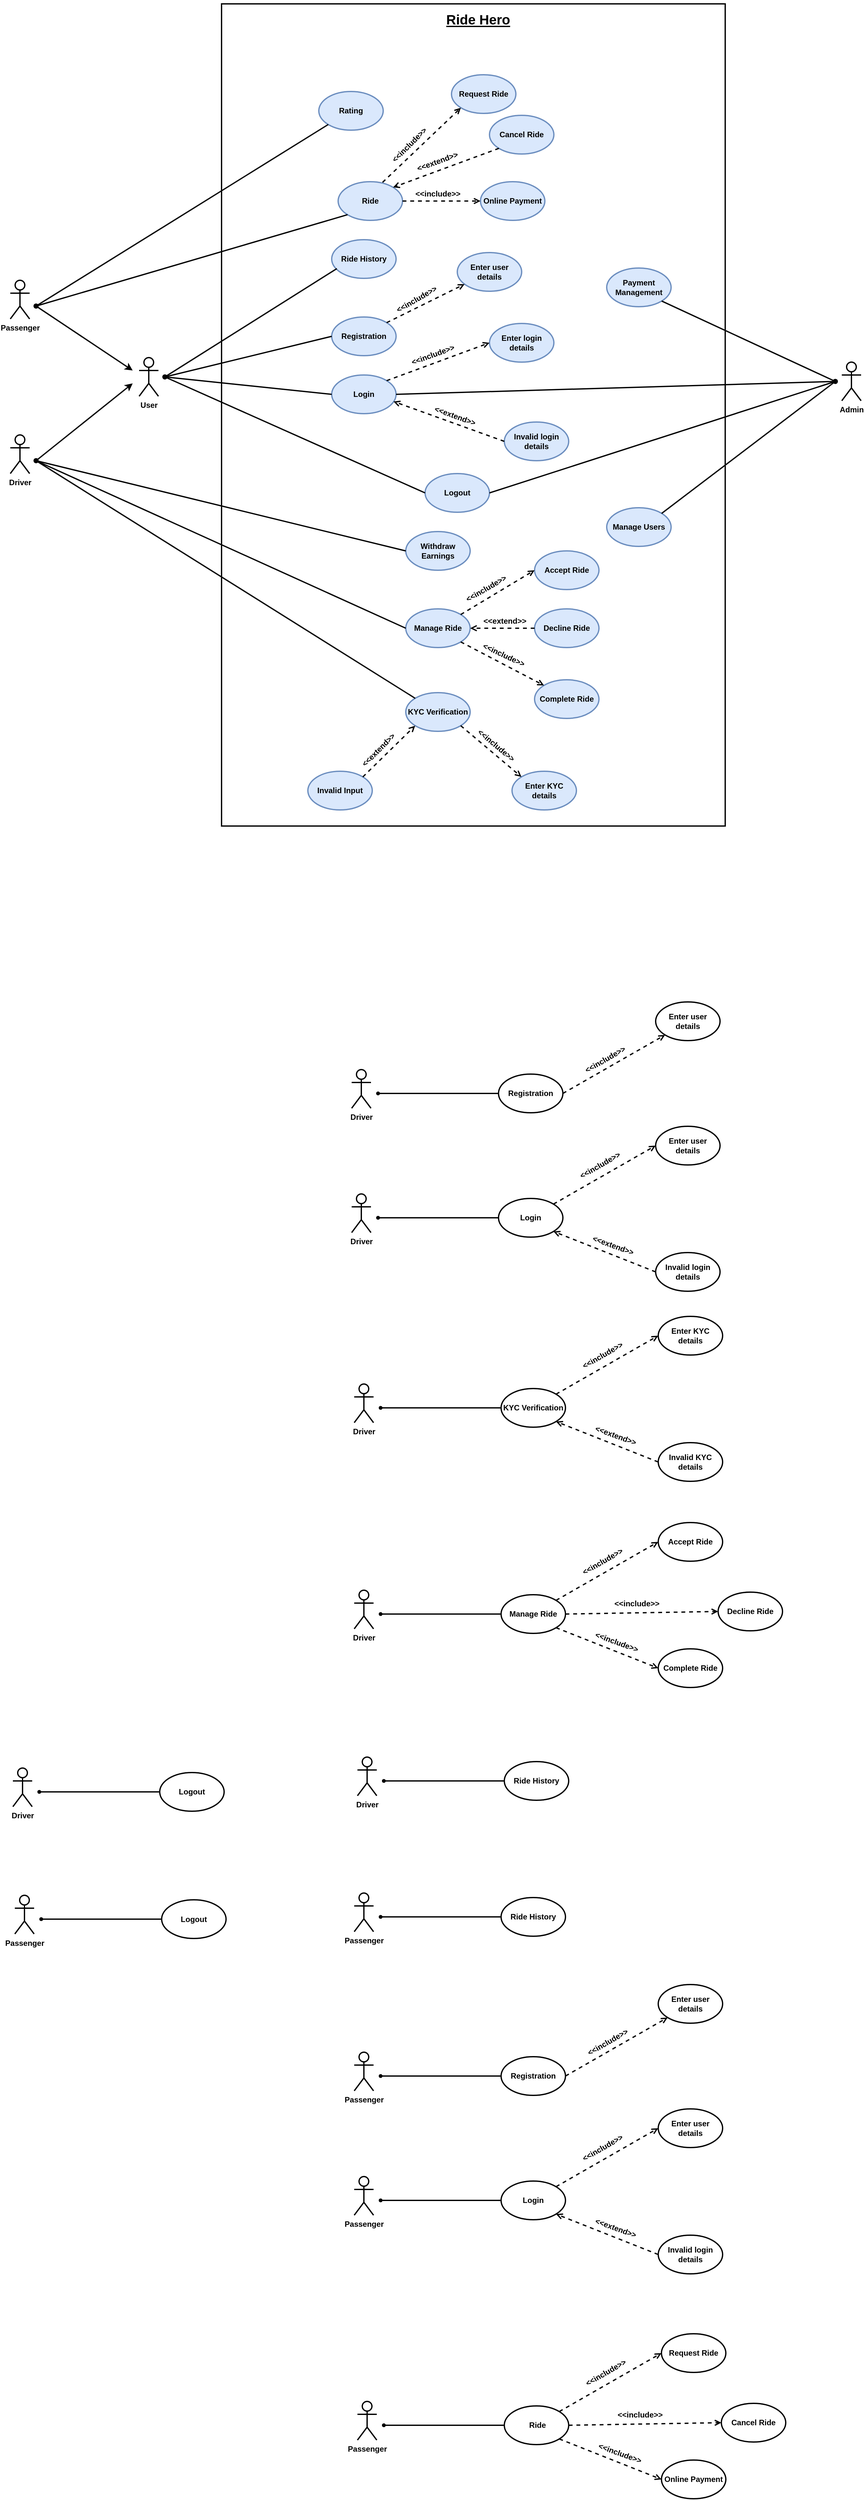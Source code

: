 <mxfile version="20.7.4" type="device"><diagram id="0sDZanRr_TCcFZCN9sKu" name="Page-1"><mxGraphModel dx="1621" dy="1071" grid="0" gridSize="10" guides="1" tooltips="1" connect="1" arrows="1" fold="1" page="0" pageScale="1" pageWidth="850" pageHeight="1100" math="0" shadow="0"><root><mxCell id="0"/><mxCell id="1" parent="0"/><mxCell id="c9baWUJKEasnag1T1bEY-89" value="" style="rounded=0;whiteSpace=wrap;html=1;strokeWidth=2;" parent="1" vertex="1"><mxGeometry x="154" y="-336" width="782" height="1276" as="geometry"/></mxCell><mxCell id="c9baWUJKEasnag1T1bEY-1" value="&lt;b&gt;User&lt;/b&gt;" style="shape=umlActor;verticalLabelPosition=bottom;verticalAlign=top;html=1;outlineConnect=0;strokeWidth=2;" parent="1" vertex="1"><mxGeometry x="26" y="213" width="30" height="60" as="geometry"/></mxCell><mxCell id="c9baWUJKEasnag1T1bEY-4" value="&lt;b&gt;Driver&lt;/b&gt;" style="shape=umlActor;verticalLabelPosition=bottom;verticalAlign=top;html=1;outlineConnect=0;strokeWidth=2;" parent="1" vertex="1"><mxGeometry x="-174" y="333" width="30" height="60" as="geometry"/></mxCell><mxCell id="c9baWUJKEasnag1T1bEY-5" value="&lt;b&gt;Registration&lt;/b&gt;" style="ellipse;whiteSpace=wrap;html=1;strokeWidth=2;fillColor=#dae8fc;strokeColor=#6c8ebf;" parent="1" vertex="1"><mxGeometry x="325" y="150" width="100" height="60" as="geometry"/></mxCell><mxCell id="c9baWUJKEasnag1T1bEY-6" value="&lt;b&gt;Enter user details&lt;/b&gt;" style="ellipse;whiteSpace=wrap;html=1;strokeWidth=2;fillColor=#dae8fc;strokeColor=#6c8ebf;" parent="1" vertex="1"><mxGeometry x="520" y="50" width="100" height="60" as="geometry"/></mxCell><mxCell id="c9baWUJKEasnag1T1bEY-7" value="" style="endArrow=open;html=1;rounded=0;align=center;verticalAlign=bottom;dashed=1;endFill=0;labelBackgroundColor=none;exitX=1;exitY=0;exitDx=0;exitDy=0;strokeWidth=2;" parent="1" source="c9baWUJKEasnag1T1bEY-5" target="c9baWUJKEasnag1T1bEY-6" edge="1"><mxGeometry relative="1" as="geometry"><mxPoint x="265" y="300" as="sourcePoint"/><mxPoint x="425" y="300" as="targetPoint"/></mxGeometry></mxCell><mxCell id="c9baWUJKEasnag1T1bEY-8" value="" style="resizable=0;html=1;align=center;verticalAlign=top;labelBackgroundColor=none;strokeWidth=2;" parent="c9baWUJKEasnag1T1bEY-7" connectable="0" vertex="1"><mxGeometry relative="1" as="geometry"/></mxCell><mxCell id="c9baWUJKEasnag1T1bEY-9" value="&lt;b&gt;Login&lt;/b&gt;" style="ellipse;whiteSpace=wrap;html=1;strokeWidth=2;fillColor=#dae8fc;strokeColor=#6c8ebf;" parent="1" vertex="1"><mxGeometry x="325" y="240" width="100" height="60" as="geometry"/></mxCell><mxCell id="c9baWUJKEasnag1T1bEY-10" value="&lt;b&gt;Enter login details&lt;/b&gt;" style="ellipse;whiteSpace=wrap;html=1;strokeWidth=2;fillColor=#dae8fc;strokeColor=#6c8ebf;" parent="1" vertex="1"><mxGeometry x="570" y="160" width="100" height="60" as="geometry"/></mxCell><mxCell id="c9baWUJKEasnag1T1bEY-11" value="&lt;b&gt;Admin&lt;/b&gt;" style="shape=umlActor;verticalLabelPosition=bottom;verticalAlign=top;html=1;outlineConnect=0;strokeWidth=2;" parent="1" vertex="1"><mxGeometry x="1117" y="220" width="30" height="60" as="geometry"/></mxCell><mxCell id="c9baWUJKEasnag1T1bEY-12" value="" style="endArrow=open;html=1;rounded=0;align=center;verticalAlign=bottom;dashed=1;endFill=0;labelBackgroundColor=none;exitX=1;exitY=0;exitDx=0;exitDy=0;strokeWidth=2;entryX=0;entryY=0.5;entryDx=0;entryDy=0;" parent="1" source="c9baWUJKEasnag1T1bEY-9" target="c9baWUJKEasnag1T1bEY-10" edge="1"><mxGeometry relative="1" as="geometry"><mxPoint x="424.995" y="376.547" as="sourcePoint"/><mxPoint x="558.992" y="340.001" as="targetPoint"/></mxGeometry></mxCell><mxCell id="c9baWUJKEasnag1T1bEY-13" value="" style="resizable=0;html=1;align=center;verticalAlign=top;labelBackgroundColor=none;strokeWidth=2;" parent="c9baWUJKEasnag1T1bEY-12" connectable="0" vertex="1"><mxGeometry relative="1" as="geometry"/></mxCell><mxCell id="c9baWUJKEasnag1T1bEY-14" value="&lt;b&gt;Invalid login details&lt;/b&gt;" style="ellipse;whiteSpace=wrap;html=1;strokeWidth=2;fillColor=#dae8fc;strokeColor=#6c8ebf;" parent="1" vertex="1"><mxGeometry x="593" y="313" width="100" height="60" as="geometry"/></mxCell><mxCell id="c9baWUJKEasnag1T1bEY-15" value="" style="endArrow=open;html=1;rounded=0;align=center;verticalAlign=bottom;dashed=1;endFill=0;labelBackgroundColor=none;exitX=0;exitY=0.5;exitDx=0;exitDy=0;strokeWidth=2;entryX=0.96;entryY=0.685;entryDx=0;entryDy=0;entryPerimeter=0;" parent="1" source="c9baWUJKEasnag1T1bEY-14" target="c9baWUJKEasnag1T1bEY-9" edge="1"><mxGeometry relative="1" as="geometry"><mxPoint x="420.355" y="368.787" as="sourcePoint"/><mxPoint x="554.8" y="335.12" as="targetPoint"/></mxGeometry></mxCell><mxCell id="c9baWUJKEasnag1T1bEY-16" value="" style="resizable=0;html=1;align=center;verticalAlign=top;labelBackgroundColor=none;strokeWidth=2;" parent="c9baWUJKEasnag1T1bEY-15" connectable="0" vertex="1"><mxGeometry relative="1" as="geometry"/></mxCell><mxCell id="c9baWUJKEasnag1T1bEY-19" value="" style="endArrow=none;html=1;rounded=0;strokeWidth=2;exitDx=0;exitDy=0;startArrow=none;" parent="1" source="c9baWUJKEasnag1T1bEY-33" edge="1"><mxGeometry width="50" height="50" relative="1" as="geometry"><mxPoint x="496" y="383" as="sourcePoint"/><mxPoint x="66" y="243" as="targetPoint"/></mxGeometry></mxCell><mxCell id="c9baWUJKEasnag1T1bEY-20" value="" style="endArrow=none;html=1;rounded=0;strokeWidth=2;exitX=0;exitY=0.5;exitDx=0;exitDy=0;entryX=0.45;entryY=0.576;entryDx=0;entryDy=0;entryPerimeter=0;" parent="1" source="c9baWUJKEasnag1T1bEY-5" target="c9baWUJKEasnag1T1bEY-33" edge="1"><mxGeometry width="50" height="50" relative="1" as="geometry"><mxPoint x="335" y="390" as="sourcePoint"/><mxPoint x="130" y="230" as="targetPoint"/></mxGeometry></mxCell><mxCell id="c9baWUJKEasnag1T1bEY-27" value="&lt;b&gt;Passenger&lt;/b&gt;" style="shape=umlActor;verticalLabelPosition=bottom;verticalAlign=top;html=1;outlineConnect=0;strokeWidth=2;" parent="1" vertex="1"><mxGeometry x="-174" y="93" width="30" height="60" as="geometry"/></mxCell><mxCell id="c9baWUJKEasnag1T1bEY-28" value="" style="endArrow=classic;html=1;rounded=0;strokeWidth=2;" parent="1" source="c9baWUJKEasnag1T1bEY-36" edge="1"><mxGeometry width="50" height="50" relative="1" as="geometry"><mxPoint x="-94" y="373" as="sourcePoint"/><mxPoint x="16" y="253" as="targetPoint"/></mxGeometry></mxCell><mxCell id="c9baWUJKEasnag1T1bEY-29" value="" style="endArrow=classic;html=1;rounded=0;strokeWidth=2;" parent="1" source="c9baWUJKEasnag1T1bEY-37" edge="1"><mxGeometry width="50" height="50" relative="1" as="geometry"><mxPoint x="-94" y="133" as="sourcePoint"/><mxPoint x="16" y="233" as="targetPoint"/></mxGeometry></mxCell><mxCell id="c9baWUJKEasnag1T1bEY-30" value="&lt;b&gt;Logout&lt;/b&gt;" style="ellipse;whiteSpace=wrap;html=1;strokeWidth=2;fillColor=#dae8fc;strokeColor=#6c8ebf;" parent="1" vertex="1"><mxGeometry x="470" y="393" width="100" height="60" as="geometry"/></mxCell><mxCell id="c9baWUJKEasnag1T1bEY-31" value="" style="endArrow=none;html=1;rounded=0;strokeWidth=2;exitX=1;exitY=0.5;exitDx=0;exitDy=0;" parent="1" source="c9baWUJKEasnag1T1bEY-30" target="c9baWUJKEasnag1T1bEY-35" edge="1"><mxGeometry width="50" height="50" relative="1" as="geometry"><mxPoint x="470" y="520" as="sourcePoint"/><mxPoint x="1000" y="520" as="targetPoint"/></mxGeometry></mxCell><mxCell id="c9baWUJKEasnag1T1bEY-32" value="" style="endArrow=none;html=1;rounded=0;strokeWidth=2;exitX=0;exitY=0.5;exitDx=0;exitDy=0;entryX=0.487;entryY=0.687;entryDx=0;entryDy=0;entryPerimeter=0;" parent="1" source="c9baWUJKEasnag1T1bEY-30" target="c9baWUJKEasnag1T1bEY-33" edge="1"><mxGeometry width="50" height="50" relative="1" as="geometry"><mxPoint x="335" y="280" as="sourcePoint"/><mxPoint x="130" y="230" as="targetPoint"/></mxGeometry></mxCell><mxCell id="c9baWUJKEasnag1T1bEY-33" value="" style="shape=waypoint;sketch=0;fillStyle=solid;size=6;pointerEvents=1;points=[];fillColor=none;resizable=0;rotatable=0;perimeter=centerPerimeter;snapToPoint=1;strokeWidth=2;" parent="1" vertex="1"><mxGeometry x="46" y="223" width="40" height="40" as="geometry"/></mxCell><mxCell id="c9baWUJKEasnag1T1bEY-34" value="" style="endArrow=none;html=1;rounded=0;strokeWidth=2;exitX=0;exitY=0.5;exitDx=0;exitDy=0;" parent="1" source="c9baWUJKEasnag1T1bEY-9" target="c9baWUJKEasnag1T1bEY-33" edge="1"><mxGeometry width="50" height="50" relative="1" as="geometry"><mxPoint x="325" y="270" as="sourcePoint"/><mxPoint x="130" y="230" as="targetPoint"/></mxGeometry></mxCell><mxCell id="c9baWUJKEasnag1T1bEY-35" value="" style="shape=waypoint;sketch=0;fillStyle=solid;size=6;pointerEvents=1;points=[];fillColor=none;resizable=0;rotatable=0;perimeter=centerPerimeter;snapToPoint=1;strokeWidth=2;" parent="1" vertex="1"><mxGeometry x="1087" y="230" width="40" height="40" as="geometry"/></mxCell><mxCell id="c9baWUJKEasnag1T1bEY-36" value="" style="shape=waypoint;sketch=0;fillStyle=solid;size=6;pointerEvents=1;points=[];fillColor=none;resizable=0;rotatable=0;perimeter=centerPerimeter;snapToPoint=1;strokeWidth=2;" parent="1" vertex="1"><mxGeometry x="-154" y="353" width="40" height="40" as="geometry"/></mxCell><mxCell id="c9baWUJKEasnag1T1bEY-37" value="" style="shape=waypoint;sketch=0;fillStyle=solid;size=6;pointerEvents=1;points=[];fillColor=none;resizable=0;rotatable=0;perimeter=centerPerimeter;snapToPoint=1;strokeWidth=2;" parent="1" vertex="1"><mxGeometry x="-154" y="113" width="40" height="40" as="geometry"/></mxCell><mxCell id="c9baWUJKEasnag1T1bEY-39" value="&lt;b&gt;Ride&lt;/b&gt;" style="ellipse;whiteSpace=wrap;html=1;strokeWidth=2;fillColor=#dae8fc;strokeColor=#6c8ebf;" parent="1" vertex="1"><mxGeometry x="335" y="-60" width="100" height="60" as="geometry"/></mxCell><mxCell id="c9baWUJKEasnag1T1bEY-49" value="&lt;b&gt;Cancel Ride&lt;/b&gt;" style="ellipse;whiteSpace=wrap;html=1;strokeWidth=2;fillColor=#dae8fc;strokeColor=#6c8ebf;" parent="1" vertex="1"><mxGeometry x="570" y="-163" width="100" height="60" as="geometry"/></mxCell><mxCell id="c9baWUJKEasnag1T1bEY-50" value="&lt;b&gt;Online Payment&lt;/b&gt;" style="ellipse;whiteSpace=wrap;html=1;strokeWidth=2;fillColor=#dae8fc;strokeColor=#6c8ebf;" parent="1" vertex="1"><mxGeometry x="556" y="-60" width="100" height="60" as="geometry"/></mxCell><mxCell id="c9baWUJKEasnag1T1bEY-51" value="" style="endArrow=none;html=1;rounded=0;strokeWidth=2;exitX=0;exitY=1;exitDx=0;exitDy=0;entryX=0.397;entryY=0.55;entryDx=0;entryDy=0;entryPerimeter=0;" parent="1" source="c9baWUJKEasnag1T1bEY-39" target="c9baWUJKEasnag1T1bEY-37" edge="1"><mxGeometry width="50" height="50" relative="1" as="geometry"><mxPoint x="335" y="190" as="sourcePoint"/><mxPoint x="140" y="240" as="targetPoint"/></mxGeometry></mxCell><mxCell id="c9baWUJKEasnag1T1bEY-52" value="" style="endArrow=open;html=1;rounded=0;align=center;verticalAlign=bottom;dashed=1;endFill=0;labelBackgroundColor=none;exitX=0;exitY=1;exitDx=0;exitDy=0;strokeWidth=2;entryX=1;entryY=0;entryDx=0;entryDy=0;" parent="1" source="c9baWUJKEasnag1T1bEY-49" target="c9baWUJKEasnag1T1bEY-39" edge="1"><mxGeometry relative="1" as="geometry"><mxPoint x="485.355" y="188.787" as="sourcePoint"/><mxPoint x="424" y="-54" as="targetPoint"/></mxGeometry></mxCell><mxCell id="c9baWUJKEasnag1T1bEY-53" value="" style="resizable=0;html=1;align=center;verticalAlign=top;labelBackgroundColor=none;strokeWidth=2;" parent="c9baWUJKEasnag1T1bEY-52" connectable="0" vertex="1"><mxGeometry relative="1" as="geometry"/></mxCell><mxCell id="c9baWUJKEasnag1T1bEY-54" value="" style="endArrow=open;html=1;rounded=0;align=center;verticalAlign=bottom;dashed=1;endFill=0;labelBackgroundColor=none;exitX=1;exitY=0.5;exitDx=0;exitDy=0;strokeWidth=2;entryX=0;entryY=0.5;entryDx=0;entryDy=0;" parent="1" source="c9baWUJKEasnag1T1bEY-39" target="c9baWUJKEasnag1T1bEY-50" edge="1"><mxGeometry relative="1" as="geometry"><mxPoint x="430.355" y="-41.213" as="sourcePoint"/><mxPoint x="539.645" y="-138.787" as="targetPoint"/></mxGeometry></mxCell><mxCell id="c9baWUJKEasnag1T1bEY-55" value="" style="resizable=0;html=1;align=center;verticalAlign=top;labelBackgroundColor=none;strokeWidth=2;" parent="c9baWUJKEasnag1T1bEY-54" connectable="0" vertex="1"><mxGeometry relative="1" as="geometry"/></mxCell><mxCell id="c9baWUJKEasnag1T1bEY-56" value="&lt;b&gt;Request Ride&lt;/b&gt;" style="ellipse;whiteSpace=wrap;html=1;strokeWidth=2;fillColor=#dae8fc;strokeColor=#6c8ebf;" parent="1" vertex="1"><mxGeometry x="511" y="-226" width="100" height="60" as="geometry"/></mxCell><mxCell id="c9baWUJKEasnag1T1bEY-57" value="" style="endArrow=open;html=1;rounded=0;align=center;verticalAlign=bottom;dashed=1;endFill=0;labelBackgroundColor=none;strokeWidth=2;entryX=0;entryY=1;entryDx=0;entryDy=0;" parent="1" target="c9baWUJKEasnag1T1bEY-56" edge="1"><mxGeometry relative="1" as="geometry"><mxPoint x="404" y="-59" as="sourcePoint"/><mxPoint x="539.645" y="-138.787" as="targetPoint"/></mxGeometry></mxCell><mxCell id="c9baWUJKEasnag1T1bEY-58" value="" style="resizable=0;html=1;align=center;verticalAlign=top;labelBackgroundColor=none;strokeWidth=2;" parent="c9baWUJKEasnag1T1bEY-57" connectable="0" vertex="1"><mxGeometry relative="1" as="geometry"/></mxCell><mxCell id="c9baWUJKEasnag1T1bEY-59" value="&lt;b&gt;Ride History&lt;/b&gt;" style="ellipse;whiteSpace=wrap;html=1;strokeWidth=2;fillColor=#dae8fc;strokeColor=#6c8ebf;" parent="1" vertex="1"><mxGeometry x="325" y="30" width="100" height="60" as="geometry"/></mxCell><mxCell id="c9baWUJKEasnag1T1bEY-60" value="" style="endArrow=none;html=1;rounded=0;strokeWidth=2;exitX=0.08;exitY=0.748;exitDx=0;exitDy=0;entryX=0.553;entryY=0.578;entryDx=0;entryDy=0;entryPerimeter=0;exitPerimeter=0;" parent="1" source="c9baWUJKEasnag1T1bEY-59" target="c9baWUJKEasnag1T1bEY-33" edge="1"><mxGeometry width="50" height="50" relative="1" as="geometry"><mxPoint x="335" y="190" as="sourcePoint"/><mxPoint x="140" y="240" as="targetPoint"/></mxGeometry></mxCell><mxCell id="c9baWUJKEasnag1T1bEY-61" value="&lt;b&gt;Rating&lt;/b&gt;" style="ellipse;whiteSpace=wrap;html=1;strokeWidth=2;fillColor=#dae8fc;strokeColor=#6c8ebf;" parent="1" vertex="1"><mxGeometry x="305" y="-200" width="100" height="60" as="geometry"/></mxCell><mxCell id="c9baWUJKEasnag1T1bEY-62" value="" style="endArrow=none;html=1;rounded=0;strokeWidth=2;exitX=0;exitY=1;exitDx=0;exitDy=0;entryX=0.419;entryY=0.439;entryDx=0;entryDy=0;entryPerimeter=0;" parent="1" source="c9baWUJKEasnag1T1bEY-61" target="c9baWUJKEasnag1T1bEY-37" edge="1"><mxGeometry width="50" height="50" relative="1" as="geometry"><mxPoint x="294.645" y="-18.787" as="sourcePoint"/><mxPoint x="-60" y="130" as="targetPoint"/></mxGeometry></mxCell><mxCell id="c9baWUJKEasnag1T1bEY-63" value="&lt;b&gt;Manage Ride&lt;/b&gt;" style="ellipse;whiteSpace=wrap;html=1;strokeWidth=2;fillColor=#dae8fc;strokeColor=#6c8ebf;" parent="1" vertex="1"><mxGeometry x="440" y="603" width="100" height="60" as="geometry"/></mxCell><mxCell id="c9baWUJKEasnag1T1bEY-64" value="&lt;b&gt;Accept Ride&lt;/b&gt;" style="ellipse;whiteSpace=wrap;html=1;strokeWidth=2;fillColor=#dae8fc;strokeColor=#6c8ebf;" parent="1" vertex="1"><mxGeometry x="640" y="513" width="100" height="60" as="geometry"/></mxCell><mxCell id="c9baWUJKEasnag1T1bEY-65" value="&lt;b&gt;Decline Ride&lt;/b&gt;" style="ellipse;whiteSpace=wrap;html=1;strokeWidth=2;fillColor=#dae8fc;strokeColor=#6c8ebf;" parent="1" vertex="1"><mxGeometry x="640" y="603" width="100" height="60" as="geometry"/></mxCell><mxCell id="c9baWUJKEasnag1T1bEY-66" value="&lt;b&gt;Complete Ride&lt;/b&gt;" style="ellipse;whiteSpace=wrap;html=1;strokeWidth=2;fillColor=#dae8fc;strokeColor=#6c8ebf;" parent="1" vertex="1"><mxGeometry x="640" y="713" width="100" height="60" as="geometry"/></mxCell><mxCell id="c9baWUJKEasnag1T1bEY-67" value="" style="endArrow=open;html=1;rounded=0;align=center;verticalAlign=bottom;dashed=1;endFill=0;labelBackgroundColor=none;exitX=1;exitY=0;exitDx=0;exitDy=0;strokeWidth=2;entryX=0;entryY=0.5;entryDx=0;entryDy=0;" parent="1" source="c9baWUJKEasnag1T1bEY-63" target="c9baWUJKEasnag1T1bEY-64" edge="1"><mxGeometry relative="1" as="geometry"><mxPoint x="550.355" y="241.787" as="sourcePoint"/><mxPoint x="714.8" y="198.12" as="targetPoint"/></mxGeometry></mxCell><mxCell id="c9baWUJKEasnag1T1bEY-68" value="" style="resizable=0;html=1;align=center;verticalAlign=top;labelBackgroundColor=none;strokeWidth=2;" parent="c9baWUJKEasnag1T1bEY-67" connectable="0" vertex="1"><mxGeometry relative="1" as="geometry"/></mxCell><mxCell id="c9baWUJKEasnag1T1bEY-69" value="" style="endArrow=open;html=1;rounded=0;align=center;verticalAlign=bottom;dashed=1;endFill=0;labelBackgroundColor=none;exitX=0;exitY=0.5;exitDx=0;exitDy=0;strokeWidth=2;entryX=1;entryY=0.5;entryDx=0;entryDy=0;" parent="1" source="c9baWUJKEasnag1T1bEY-65" target="c9baWUJKEasnag1T1bEY-63" edge="1"><mxGeometry relative="1" as="geometry"><mxPoint x="535.355" y="621.787" as="sourcePoint"/><mxPoint x="664.645" y="584.213" as="targetPoint"/></mxGeometry></mxCell><mxCell id="c9baWUJKEasnag1T1bEY-70" value="" style="resizable=0;html=1;align=center;verticalAlign=top;labelBackgroundColor=none;strokeWidth=2;" parent="c9baWUJKEasnag1T1bEY-69" connectable="0" vertex="1"><mxGeometry relative="1" as="geometry"/></mxCell><mxCell id="c9baWUJKEasnag1T1bEY-71" value="" style="endArrow=open;html=1;rounded=0;align=center;verticalAlign=bottom;dashed=1;endFill=0;labelBackgroundColor=none;exitX=1;exitY=1;exitDx=0;exitDy=0;strokeWidth=2;entryX=0;entryY=0;entryDx=0;entryDy=0;" parent="1" source="c9baWUJKEasnag1T1bEY-63" target="c9baWUJKEasnag1T1bEY-66" edge="1"><mxGeometry relative="1" as="geometry"><mxPoint x="550" y="643" as="sourcePoint"/><mxPoint x="650" y="663" as="targetPoint"/></mxGeometry></mxCell><mxCell id="c9baWUJKEasnag1T1bEY-72" value="" style="resizable=0;html=1;align=center;verticalAlign=top;labelBackgroundColor=none;strokeWidth=2;" parent="c9baWUJKEasnag1T1bEY-71" connectable="0" vertex="1"><mxGeometry relative="1" as="geometry"/></mxCell><mxCell id="c9baWUJKEasnag1T1bEY-73" value="" style="endArrow=none;html=1;rounded=0;strokeWidth=2;exitX=0;exitY=0.5;exitDx=0;exitDy=0;entryX=0.419;entryY=0.661;entryDx=0;entryDy=0;entryPerimeter=0;" parent="1" source="c9baWUJKEasnag1T1bEY-63" target="c9baWUJKEasnag1T1bEY-36" edge="1"><mxGeometry width="50" height="50" relative="1" as="geometry"><mxPoint x="480" y="470" as="sourcePoint"/><mxPoint x="140" y="240" as="targetPoint"/></mxGeometry></mxCell><mxCell id="c9baWUJKEasnag1T1bEY-74" value="&lt;b&gt;KYC Verification&lt;/b&gt;" style="ellipse;whiteSpace=wrap;html=1;strokeWidth=2;fillColor=#dae8fc;strokeColor=#6c8ebf;" parent="1" vertex="1"><mxGeometry x="440" y="733" width="100" height="60" as="geometry"/></mxCell><mxCell id="c9baWUJKEasnag1T1bEY-75" value="&lt;b&gt;Enter KYC details&lt;/b&gt;" style="ellipse;whiteSpace=wrap;html=1;strokeWidth=2;fillColor=#dae8fc;strokeColor=#6c8ebf;" parent="1" vertex="1"><mxGeometry x="605" y="855" width="100" height="60" as="geometry"/></mxCell><mxCell id="c9baWUJKEasnag1T1bEY-76" value="&lt;b&gt;Invalid Input&lt;/b&gt;" style="ellipse;whiteSpace=wrap;html=1;strokeWidth=2;fillColor=#dae8fc;strokeColor=#6c8ebf;" parent="1" vertex="1"><mxGeometry x="288" y="855" width="100" height="60" as="geometry"/></mxCell><mxCell id="c9baWUJKEasnag1T1bEY-77" value="" style="endArrow=none;html=1;rounded=0;strokeWidth=2;exitX=0;exitY=0;exitDx=0;exitDy=0;entryX=0.419;entryY=0.661;entryDx=0;entryDy=0;entryPerimeter=0;" parent="1" source="c9baWUJKEasnag1T1bEY-74" target="c9baWUJKEasnag1T1bEY-36" edge="1"><mxGeometry width="50" height="50" relative="1" as="geometry"><mxPoint x="320" y="660" as="sourcePoint"/><mxPoint x="-60" y="370" as="targetPoint"/></mxGeometry></mxCell><mxCell id="c9baWUJKEasnag1T1bEY-78" value="" style="endArrow=open;html=1;rounded=0;align=center;verticalAlign=bottom;dashed=1;endFill=0;labelBackgroundColor=none;exitX=1;exitY=1;exitDx=0;exitDy=0;strokeWidth=2;entryX=0;entryY=0;entryDx=0;entryDy=0;" parent="1" source="c9baWUJKEasnag1T1bEY-74" target="c9baWUJKEasnag1T1bEY-75" edge="1"><mxGeometry relative="1" as="geometry"><mxPoint x="535.355" y="664.213" as="sourcePoint"/><mxPoint x="664.645" y="721.787" as="targetPoint"/></mxGeometry></mxCell><mxCell id="c9baWUJKEasnag1T1bEY-79" value="" style="resizable=0;html=1;align=center;verticalAlign=top;labelBackgroundColor=none;strokeWidth=2;" parent="c9baWUJKEasnag1T1bEY-78" connectable="0" vertex="1"><mxGeometry relative="1" as="geometry"/></mxCell><mxCell id="c9baWUJKEasnag1T1bEY-80" value="" style="endArrow=open;html=1;rounded=0;align=center;verticalAlign=bottom;dashed=1;endFill=0;labelBackgroundColor=none;exitX=1;exitY=0;exitDx=0;exitDy=0;strokeWidth=2;entryX=0;entryY=1;entryDx=0;entryDy=0;" parent="1" source="c9baWUJKEasnag1T1bEY-76" target="c9baWUJKEasnag1T1bEY-74" edge="1"><mxGeometry relative="1" as="geometry"><mxPoint x="535.355" y="794.213" as="sourcePoint"/><mxPoint x="594.645" y="861.787" as="targetPoint"/></mxGeometry></mxCell><mxCell id="c9baWUJKEasnag1T1bEY-81" value="" style="resizable=0;html=1;align=center;verticalAlign=top;labelBackgroundColor=none;strokeWidth=2;" parent="c9baWUJKEasnag1T1bEY-80" connectable="0" vertex="1"><mxGeometry relative="1" as="geometry"/></mxCell><mxCell id="c9baWUJKEasnag1T1bEY-82" value="&lt;b&gt;Withdraw Earnings&lt;/b&gt;" style="ellipse;whiteSpace=wrap;html=1;strokeWidth=2;fillColor=#dae8fc;strokeColor=#6c8ebf;" parent="1" vertex="1"><mxGeometry x="440" y="483" width="100" height="60" as="geometry"/></mxCell><mxCell id="c9baWUJKEasnag1T1bEY-83" value="" style="endArrow=none;html=1;rounded=0;strokeWidth=2;exitX=0;exitY=0.5;exitDx=0;exitDy=0;" parent="1" source="c9baWUJKEasnag1T1bEY-82" target="c9baWUJKEasnag1T1bEY-36" edge="1"><mxGeometry width="50" height="50" relative="1" as="geometry"><mxPoint x="480" y="470" as="sourcePoint"/><mxPoint x="140" y="240" as="targetPoint"/></mxGeometry></mxCell><mxCell id="c9baWUJKEasnag1T1bEY-84" value="" style="endArrow=none;html=1;rounded=0;strokeWidth=2;exitX=1;exitY=0.5;exitDx=0;exitDy=0;" parent="1" source="c9baWUJKEasnag1T1bEY-9" target="c9baWUJKEasnag1T1bEY-35" edge="1"><mxGeometry width="50" height="50" relative="1" as="geometry"><mxPoint x="580" y="470" as="sourcePoint"/><mxPoint x="1010" y="260" as="targetPoint"/></mxGeometry></mxCell><mxCell id="c9baWUJKEasnag1T1bEY-85" value="&lt;b&gt;Manage Users&lt;/b&gt;" style="ellipse;whiteSpace=wrap;html=1;strokeWidth=2;fillColor=#dae8fc;strokeColor=#6c8ebf;" parent="1" vertex="1"><mxGeometry x="752" y="446" width="100" height="60" as="geometry"/></mxCell><mxCell id="c9baWUJKEasnag1T1bEY-86" value="" style="endArrow=none;html=1;rounded=0;strokeWidth=2;exitX=1;exitY=0;exitDx=0;exitDy=0;entryX=0.403;entryY=0.656;entryDx=0;entryDy=0;entryPerimeter=0;" parent="1" source="c9baWUJKEasnag1T1bEY-85" target="c9baWUJKEasnag1T1bEY-35" edge="1"><mxGeometry width="50" height="50" relative="1" as="geometry"><mxPoint x="435" y="280" as="sourcePoint"/><mxPoint x="1010" y="260" as="targetPoint"/></mxGeometry></mxCell><mxCell id="c9baWUJKEasnag1T1bEY-87" value="&lt;b&gt;Payment Management&lt;/b&gt;" style="ellipse;whiteSpace=wrap;html=1;strokeWidth=2;fillColor=#dae8fc;strokeColor=#6c8ebf;" parent="1" vertex="1"><mxGeometry x="752" y="74" width="100" height="60" as="geometry"/></mxCell><mxCell id="c9baWUJKEasnag1T1bEY-88" value="" style="endArrow=none;html=1;rounded=0;strokeWidth=2;exitX=1;exitY=1;exitDx=0;exitDy=0;entryX=0.558;entryY=0.389;entryDx=0;entryDy=0;entryPerimeter=0;" parent="1" source="c9baWUJKEasnag1T1bEY-87" target="c9baWUJKEasnag1T1bEY-35" edge="1"><mxGeometry width="50" height="50" relative="1" as="geometry"><mxPoint x="815.355" y="161.213" as="sourcePoint"/><mxPoint x="1010" y="260" as="targetPoint"/></mxGeometry></mxCell><mxCell id="c9baWUJKEasnag1T1bEY-90" value="&lt;span style=&quot;font-size: 21px;&quot;&gt;&lt;b&gt;&lt;u&gt;Ride Hero&lt;/u&gt;&lt;/b&gt;&lt;/span&gt;" style="text;html=1;strokeColor=none;fillColor=none;align=center;verticalAlign=middle;whiteSpace=wrap;rounded=0;strokeWidth=2;" parent="1" vertex="1"><mxGeometry x="394.5" y="-342" width="315" height="60" as="geometry"/></mxCell><mxCell id="c9baWUJKEasnag1T1bEY-92" value="&lt;font style=&quot;font-size: 12px;&quot;&gt;&lt;b&gt;&amp;lt;&amp;lt;include&amp;gt;&amp;gt;&lt;/b&gt;&lt;/font&gt;" style="text;html=1;strokeColor=none;fillColor=none;align=center;verticalAlign=middle;whiteSpace=wrap;rounded=0;strokeWidth=2;fontSize=21;rotation=-45;" parent="1" vertex="1"><mxGeometry x="413" y="-135" width="60" height="30" as="geometry"/></mxCell><mxCell id="c9baWUJKEasnag1T1bEY-93" value="&lt;font style=&quot;font-size: 12px;&quot;&gt;&lt;b&gt;&amp;lt;&amp;lt;extend&amp;gt;&amp;gt;&lt;/b&gt;&lt;/font&gt;" style="text;html=1;strokeColor=none;fillColor=none;align=center;verticalAlign=middle;whiteSpace=wrap;rounded=0;strokeWidth=2;fontSize=21;rotation=-20;" parent="1" vertex="1"><mxGeometry x="458" y="-110" width="60" height="30" as="geometry"/></mxCell><mxCell id="c9baWUJKEasnag1T1bEY-95" value="&lt;font style=&quot;font-size: 12px;&quot;&gt;&lt;b&gt;&amp;lt;&amp;lt;include&amp;gt;&amp;gt;&lt;/b&gt;&lt;/font&gt;" style="text;html=1;strokeColor=none;fillColor=none;align=center;verticalAlign=middle;whiteSpace=wrap;rounded=0;strokeWidth=2;fontSize=21;rotation=0;" parent="1" vertex="1"><mxGeometry x="460" y="-60" width="60" height="30" as="geometry"/></mxCell><mxCell id="c9baWUJKEasnag1T1bEY-96" value="&lt;font style=&quot;font-size: 12px;&quot;&gt;&lt;b&gt;&amp;lt;&amp;lt;include&amp;gt;&amp;gt;&lt;/b&gt;&lt;/font&gt;" style="text;html=1;strokeColor=none;fillColor=none;align=center;verticalAlign=middle;whiteSpace=wrap;rounded=0;strokeWidth=2;fontSize=21;rotation=-30;" parent="1" vertex="1"><mxGeometry x="425" y="104" width="60" height="30" as="geometry"/></mxCell><mxCell id="c9baWUJKEasnag1T1bEY-97" value="&lt;font style=&quot;font-size: 12px;&quot;&gt;&lt;b&gt;&amp;lt;&amp;lt;include&amp;gt;&amp;gt;&lt;/b&gt;&lt;/font&gt;" style="text;html=1;strokeColor=none;fillColor=none;align=center;verticalAlign=middle;whiteSpace=wrap;rounded=0;strokeWidth=2;fontSize=21;rotation=-20;" parent="1" vertex="1"><mxGeometry x="451" y="190" width="60" height="30" as="geometry"/></mxCell><mxCell id="c9baWUJKEasnag1T1bEY-98" value="&lt;font style=&quot;font-size: 12px;&quot;&gt;&lt;b&gt;&amp;lt;&amp;lt;include&amp;gt;&amp;gt;&lt;/b&gt;&lt;/font&gt;" style="text;html=1;strokeColor=none;fillColor=none;align=center;verticalAlign=middle;whiteSpace=wrap;rounded=0;strokeWidth=2;fontSize=21;rotation=-30;" parent="1" vertex="1"><mxGeometry x="533" y="553" width="60" height="30" as="geometry"/></mxCell><mxCell id="c9baWUJKEasnag1T1bEY-99" value="&lt;font style=&quot;font-size: 12px;&quot;&gt;&lt;b&gt;&amp;lt;&amp;lt;extend&amp;gt;&amp;gt;&lt;/b&gt;&lt;/font&gt;" style="text;html=1;strokeColor=none;fillColor=none;align=center;verticalAlign=middle;whiteSpace=wrap;rounded=0;strokeWidth=2;fontSize=21;rotation=0;" parent="1" vertex="1"><mxGeometry x="564" y="603" width="60" height="30" as="geometry"/></mxCell><mxCell id="c9baWUJKEasnag1T1bEY-100" value="&lt;font style=&quot;font-size: 12px;&quot;&gt;&lt;b&gt;&amp;lt;&amp;lt;include&amp;gt;&amp;gt;&lt;/b&gt;&lt;/font&gt;" style="text;html=1;strokeColor=none;fillColor=none;align=center;verticalAlign=middle;whiteSpace=wrap;rounded=0;strokeWidth=2;fontSize=21;rotation=25;" parent="1" vertex="1"><mxGeometry x="564" y="656" width="60" height="30" as="geometry"/></mxCell><mxCell id="c9baWUJKEasnag1T1bEY-101" value="&lt;b style=&quot;font-size: 12px;&quot;&gt;&amp;lt;&amp;lt;include&amp;gt;&amp;gt;&lt;/b&gt;" style="text;html=1;strokeColor=none;fillColor=none;align=center;verticalAlign=middle;whiteSpace=wrap;rounded=0;strokeWidth=2;fontSize=21;rotation=40;" parent="1" vertex="1"><mxGeometry x="553" y="797" width="60" height="30" as="geometry"/></mxCell><mxCell id="c9baWUJKEasnag1T1bEY-102" value="&lt;font style=&quot;font-size: 12px;&quot;&gt;&lt;b&gt;&amp;lt;&amp;lt;extend&amp;gt;&amp;gt;&lt;/b&gt;&lt;/font&gt;" style="text;html=1;strokeColor=none;fillColor=none;align=center;verticalAlign=middle;whiteSpace=wrap;rounded=0;strokeWidth=2;fontSize=21;rotation=-45;" parent="1" vertex="1"><mxGeometry x="365" y="804" width="60" height="30" as="geometry"/></mxCell><mxCell id="c9baWUJKEasnag1T1bEY-103" value="&lt;font style=&quot;font-size: 12px;&quot;&gt;&lt;b&gt;&amp;lt;&amp;lt;extend&amp;gt;&amp;gt;&lt;/b&gt;&lt;/font&gt;" style="text;html=1;strokeColor=none;fillColor=none;align=center;verticalAlign=middle;whiteSpace=wrap;rounded=0;strokeWidth=2;fontSize=21;rotation=20;" parent="1" vertex="1"><mxGeometry x="488" y="285" width="60" height="30" as="geometry"/></mxCell><mxCell id="z8xL2yglpddt5qYV4FZx-1" value="&lt;b&gt;Driver&lt;/b&gt;" style="shape=umlActor;verticalLabelPosition=bottom;verticalAlign=top;html=1;outlineConnect=0;strokeWidth=2;" parent="1" vertex="1"><mxGeometry x="356" y="1318" width="30" height="60" as="geometry"/></mxCell><mxCell id="z8xL2yglpddt5qYV4FZx-2" value="&lt;b&gt;Registration&lt;/b&gt;" style="ellipse;whiteSpace=wrap;html=1;strokeWidth=2;" parent="1" vertex="1"><mxGeometry x="584" y="1325" width="100" height="60" as="geometry"/></mxCell><mxCell id="z8xL2yglpddt5qYV4FZx-3" value="" style="endArrow=none;html=1;rounded=0;exitX=0;exitY=0.5;exitDx=0;exitDy=0;strokeWidth=2;" parent="1" source="z8xL2yglpddt5qYV4FZx-2" target="z8xL2yglpddt5qYV4FZx-4" edge="1"><mxGeometry width="50" height="50" relative="1" as="geometry"><mxPoint x="645" y="1413" as="sourcePoint"/><mxPoint x="695" y="1363" as="targetPoint"/></mxGeometry></mxCell><mxCell id="z8xL2yglpddt5qYV4FZx-4" value="" style="shape=waypoint;sketch=0;fillStyle=solid;size=6;pointerEvents=1;points=[];fillColor=none;resizable=0;rotatable=0;perimeter=centerPerimeter;snapToPoint=1;" parent="1" vertex="1"><mxGeometry x="377" y="1335" width="40" height="40" as="geometry"/></mxCell><mxCell id="z8xL2yglpddt5qYV4FZx-7" value="&lt;b&gt;Enter user details&lt;/b&gt;" style="ellipse;whiteSpace=wrap;html=1;strokeWidth=2;" parent="1" vertex="1"><mxGeometry x="828" y="1213" width="100" height="60" as="geometry"/></mxCell><mxCell id="z8xL2yglpddt5qYV4FZx-9" value="" style="endArrow=open;html=1;rounded=0;align=center;verticalAlign=bottom;dashed=1;endFill=0;labelBackgroundColor=none;exitX=1;exitY=0.5;exitDx=0;exitDy=0;strokeWidth=2;entryX=0;entryY=1;entryDx=0;entryDy=0;" parent="1" source="z8xL2yglpddt5qYV4FZx-2" target="z8xL2yglpddt5qYV4FZx-7" edge="1"><mxGeometry relative="1" as="geometry"><mxPoint x="535.355" y="794.213" as="sourcePoint"/><mxPoint x="629.645" y="873.787" as="targetPoint"/></mxGeometry></mxCell><mxCell id="z8xL2yglpddt5qYV4FZx-10" value="" style="resizable=0;html=1;align=center;verticalAlign=top;labelBackgroundColor=none;strokeWidth=2;" parent="z8xL2yglpddt5qYV4FZx-9" connectable="0" vertex="1"><mxGeometry relative="1" as="geometry"/></mxCell><mxCell id="z8xL2yglpddt5qYV4FZx-11" value="&lt;b style=&quot;color: rgb(0, 0, 0); font-family: Helvetica; font-size: 12px; font-style: normal; font-variant-ligatures: normal; font-variant-caps: normal; letter-spacing: normal; orphans: 2; text-align: center; text-indent: 0px; text-transform: none; widows: 2; word-spacing: 0px; -webkit-text-stroke-width: 0px; background-color: rgb(255, 255, 255); text-decoration-thickness: initial; text-decoration-style: initial; text-decoration-color: initial;&quot;&gt;&amp;lt;&amp;lt;include&amp;gt;&amp;gt;&lt;/b&gt;" style="text;whiteSpace=wrap;html=1;rotation=-30;" parent="1" vertex="1"><mxGeometry x="713" y="1282.002" width="98" height="36" as="geometry"/></mxCell><mxCell id="z8xL2yglpddt5qYV4FZx-12" value="&lt;b&gt;Driver&lt;/b&gt;" style="shape=umlActor;verticalLabelPosition=bottom;verticalAlign=top;html=1;outlineConnect=0;strokeWidth=2;" parent="1" vertex="1"><mxGeometry x="356" y="1511" width="30" height="60" as="geometry"/></mxCell><mxCell id="z8xL2yglpddt5qYV4FZx-13" value="&lt;b&gt;Login&lt;/b&gt;" style="ellipse;whiteSpace=wrap;html=1;strokeWidth=2;" parent="1" vertex="1"><mxGeometry x="584" y="1518" width="100" height="60" as="geometry"/></mxCell><mxCell id="z8xL2yglpddt5qYV4FZx-14" value="" style="endArrow=none;html=1;rounded=0;exitX=0;exitY=0.5;exitDx=0;exitDy=0;strokeWidth=2;" parent="1" source="z8xL2yglpddt5qYV4FZx-13" target="z8xL2yglpddt5qYV4FZx-15" edge="1"><mxGeometry width="50" height="50" relative="1" as="geometry"><mxPoint x="645" y="1606" as="sourcePoint"/><mxPoint x="695" y="1556" as="targetPoint"/></mxGeometry></mxCell><mxCell id="z8xL2yglpddt5qYV4FZx-15" value="" style="shape=waypoint;sketch=0;fillStyle=solid;size=6;pointerEvents=1;points=[];fillColor=none;resizable=0;rotatable=0;perimeter=centerPerimeter;snapToPoint=1;" parent="1" vertex="1"><mxGeometry x="377" y="1528" width="40" height="40" as="geometry"/></mxCell><mxCell id="z8xL2yglpddt5qYV4FZx-16" value="&lt;b&gt;Enter user details&lt;/b&gt;" style="ellipse;whiteSpace=wrap;html=1;strokeWidth=2;" parent="1" vertex="1"><mxGeometry x="828" y="1406" width="100" height="60" as="geometry"/></mxCell><mxCell id="z8xL2yglpddt5qYV4FZx-17" value="" style="endArrow=open;html=1;rounded=0;align=center;verticalAlign=bottom;dashed=1;endFill=0;labelBackgroundColor=none;exitX=1;exitY=0;exitDx=0;exitDy=0;strokeWidth=2;entryX=0;entryY=0.5;entryDx=0;entryDy=0;" parent="1" source="z8xL2yglpddt5qYV4FZx-13" target="z8xL2yglpddt5qYV4FZx-16" edge="1"><mxGeometry relative="1" as="geometry"><mxPoint x="535.355" y="987.213" as="sourcePoint"/><mxPoint x="629.645" y="1066.787" as="targetPoint"/></mxGeometry></mxCell><mxCell id="z8xL2yglpddt5qYV4FZx-18" value="" style="resizable=0;html=1;align=center;verticalAlign=top;labelBackgroundColor=none;strokeWidth=2;" parent="z8xL2yglpddt5qYV4FZx-17" connectable="0" vertex="1"><mxGeometry relative="1" as="geometry"/></mxCell><mxCell id="z8xL2yglpddt5qYV4FZx-19" value="&lt;b style=&quot;color: rgb(0, 0, 0); font-family: Helvetica; font-size: 12px; font-style: normal; font-variant-ligatures: normal; font-variant-caps: normal; letter-spacing: normal; orphans: 2; text-align: center; text-indent: 0px; text-transform: none; widows: 2; word-spacing: 0px; -webkit-text-stroke-width: 0px; background-color: rgb(255, 255, 255); text-decoration-thickness: initial; text-decoration-style: initial; text-decoration-color: initial;&quot;&gt;&amp;lt;&amp;lt;include&amp;gt;&amp;gt;&lt;/b&gt;" style="text;whiteSpace=wrap;html=1;rotation=-30;" parent="1" vertex="1"><mxGeometry x="705" y="1446.002" width="98" height="36" as="geometry"/></mxCell><mxCell id="z8xL2yglpddt5qYV4FZx-20" value="" style="endArrow=open;html=1;rounded=0;align=center;verticalAlign=bottom;dashed=1;endFill=0;labelBackgroundColor=none;exitX=0;exitY=0.5;exitDx=0;exitDy=0;strokeWidth=2;entryX=1;entryY=1;entryDx=0;entryDy=0;" parent="1" source="z8xL2yglpddt5qYV4FZx-22" target="z8xL2yglpddt5qYV4FZx-13" edge="1"><mxGeometry relative="1" as="geometry"><mxPoint x="694" y="1558" as="sourcePoint"/><mxPoint x="852.645" y="1467.213" as="targetPoint"/></mxGeometry></mxCell><mxCell id="z8xL2yglpddt5qYV4FZx-21" value="" style="resizable=0;html=1;align=center;verticalAlign=top;labelBackgroundColor=none;strokeWidth=2;" parent="z8xL2yglpddt5qYV4FZx-20" connectable="0" vertex="1"><mxGeometry relative="1" as="geometry"/></mxCell><mxCell id="z8xL2yglpddt5qYV4FZx-22" value="&lt;b&gt;Invalid login details&lt;/b&gt;" style="ellipse;whiteSpace=wrap;html=1;strokeWidth=2;" parent="1" vertex="1"><mxGeometry x="828" y="1602" width="100" height="60" as="geometry"/></mxCell><mxCell id="z8xL2yglpddt5qYV4FZx-23" value="&lt;b style=&quot;color: rgb(0, 0, 0); font-family: Helvetica; font-size: 12px; font-style: normal; font-variant-ligatures: normal; font-variant-caps: normal; letter-spacing: normal; orphans: 2; text-align: center; text-indent: 0px; text-transform: none; widows: 2; word-spacing: 0px; -webkit-text-stroke-width: 0px; background-color: rgb(255, 255, 255); text-decoration-thickness: initial; text-decoration-style: initial; text-decoration-color: initial;&quot;&gt;&amp;lt;&amp;lt;extend&amp;gt;&amp;gt;&lt;/b&gt;" style="text;whiteSpace=wrap;html=1;rotation=20;" parent="1" vertex="1"><mxGeometry x="725" y="1582" width="98" height="30" as="geometry"/></mxCell><mxCell id="z8xL2yglpddt5qYV4FZx-24" value="&lt;b&gt;Driver&lt;/b&gt;" style="shape=umlActor;verticalLabelPosition=bottom;verticalAlign=top;html=1;outlineConnect=0;strokeWidth=2;" parent="1" vertex="1"><mxGeometry x="360" y="1806" width="30" height="60" as="geometry"/></mxCell><mxCell id="z8xL2yglpddt5qYV4FZx-25" value="&lt;b&gt;KYC Verification&lt;/b&gt;" style="ellipse;whiteSpace=wrap;html=1;strokeWidth=2;" parent="1" vertex="1"><mxGeometry x="588" y="1813" width="100" height="60" as="geometry"/></mxCell><mxCell id="z8xL2yglpddt5qYV4FZx-26" value="" style="endArrow=none;html=1;rounded=0;exitX=0;exitY=0.5;exitDx=0;exitDy=0;strokeWidth=2;" parent="1" source="z8xL2yglpddt5qYV4FZx-25" target="z8xL2yglpddt5qYV4FZx-27" edge="1"><mxGeometry width="50" height="50" relative="1" as="geometry"><mxPoint x="649" y="1901" as="sourcePoint"/><mxPoint x="699" y="1851" as="targetPoint"/></mxGeometry></mxCell><mxCell id="z8xL2yglpddt5qYV4FZx-27" value="" style="shape=waypoint;sketch=0;fillStyle=solid;size=6;pointerEvents=1;points=[];fillColor=none;resizable=0;rotatable=0;perimeter=centerPerimeter;snapToPoint=1;" parent="1" vertex="1"><mxGeometry x="381" y="1823" width="40" height="40" as="geometry"/></mxCell><mxCell id="z8xL2yglpddt5qYV4FZx-28" value="&lt;b&gt;Enter KYC details&lt;/b&gt;" style="ellipse;whiteSpace=wrap;html=1;strokeWidth=2;" parent="1" vertex="1"><mxGeometry x="832" y="1701" width="100" height="60" as="geometry"/></mxCell><mxCell id="z8xL2yglpddt5qYV4FZx-29" value="" style="endArrow=open;html=1;rounded=0;align=center;verticalAlign=bottom;dashed=1;endFill=0;labelBackgroundColor=none;exitX=1;exitY=0;exitDx=0;exitDy=0;strokeWidth=2;entryX=0;entryY=0.5;entryDx=0;entryDy=0;" parent="1" source="z8xL2yglpddt5qYV4FZx-25" target="z8xL2yglpddt5qYV4FZx-28" edge="1"><mxGeometry relative="1" as="geometry"><mxPoint x="539.355" y="1282.213" as="sourcePoint"/><mxPoint x="633.645" y="1361.787" as="targetPoint"/></mxGeometry></mxCell><mxCell id="z8xL2yglpddt5qYV4FZx-30" value="" style="resizable=0;html=1;align=center;verticalAlign=top;labelBackgroundColor=none;strokeWidth=2;" parent="z8xL2yglpddt5qYV4FZx-29" connectable="0" vertex="1"><mxGeometry relative="1" as="geometry"/></mxCell><mxCell id="z8xL2yglpddt5qYV4FZx-31" value="&lt;b style=&quot;color: rgb(0, 0, 0); font-family: Helvetica; font-size: 12px; font-style: normal; font-variant-ligatures: normal; font-variant-caps: normal; letter-spacing: normal; orphans: 2; text-align: center; text-indent: 0px; text-transform: none; widows: 2; word-spacing: 0px; -webkit-text-stroke-width: 0px; background-color: rgb(255, 255, 255); text-decoration-thickness: initial; text-decoration-style: initial; text-decoration-color: initial;&quot;&gt;&amp;lt;&amp;lt;include&amp;gt;&amp;gt;&lt;/b&gt;" style="text;whiteSpace=wrap;html=1;rotation=-30;" parent="1" vertex="1"><mxGeometry x="709" y="1741.002" width="98" height="36" as="geometry"/></mxCell><mxCell id="z8xL2yglpddt5qYV4FZx-32" value="" style="endArrow=open;html=1;rounded=0;align=center;verticalAlign=bottom;dashed=1;endFill=0;labelBackgroundColor=none;exitX=0;exitY=0.5;exitDx=0;exitDy=0;strokeWidth=2;entryX=1;entryY=1;entryDx=0;entryDy=0;" parent="1" source="z8xL2yglpddt5qYV4FZx-34" target="z8xL2yglpddt5qYV4FZx-25" edge="1"><mxGeometry relative="1" as="geometry"><mxPoint x="698" y="1853" as="sourcePoint"/><mxPoint x="856.645" y="1762.213" as="targetPoint"/></mxGeometry></mxCell><mxCell id="z8xL2yglpddt5qYV4FZx-33" value="" style="resizable=0;html=1;align=center;verticalAlign=top;labelBackgroundColor=none;strokeWidth=2;" parent="z8xL2yglpddt5qYV4FZx-32" connectable="0" vertex="1"><mxGeometry relative="1" as="geometry"/></mxCell><mxCell id="z8xL2yglpddt5qYV4FZx-34" value="&lt;b&gt;Invalid KYC details&lt;/b&gt;" style="ellipse;whiteSpace=wrap;html=1;strokeWidth=2;" parent="1" vertex="1"><mxGeometry x="832" y="1897" width="100" height="60" as="geometry"/></mxCell><mxCell id="z8xL2yglpddt5qYV4FZx-35" value="&lt;b style=&quot;color: rgb(0, 0, 0); font-family: Helvetica; font-size: 12px; font-style: normal; font-variant-ligatures: normal; font-variant-caps: normal; letter-spacing: normal; orphans: 2; text-align: center; text-indent: 0px; text-transform: none; widows: 2; word-spacing: 0px; -webkit-text-stroke-width: 0px; background-color: rgb(255, 255, 255); text-decoration-thickness: initial; text-decoration-style: initial; text-decoration-color: initial;&quot;&gt;&amp;lt;&amp;lt;extend&amp;gt;&amp;gt;&lt;/b&gt;" style="text;whiteSpace=wrap;html=1;rotation=20;" parent="1" vertex="1"><mxGeometry x="729" y="1877" width="98" height="30" as="geometry"/></mxCell><mxCell id="z8xL2yglpddt5qYV4FZx-36" value="&lt;b&gt;Driver&lt;/b&gt;" style="shape=umlActor;verticalLabelPosition=bottom;verticalAlign=top;html=1;outlineConnect=0;strokeWidth=2;" parent="1" vertex="1"><mxGeometry x="360" y="2126" width="30" height="60" as="geometry"/></mxCell><mxCell id="z8xL2yglpddt5qYV4FZx-37" value="&lt;b&gt;Manage Ride&lt;/b&gt;" style="ellipse;whiteSpace=wrap;html=1;strokeWidth=2;" parent="1" vertex="1"><mxGeometry x="588" y="2133" width="100" height="60" as="geometry"/></mxCell><mxCell id="z8xL2yglpddt5qYV4FZx-38" value="" style="endArrow=none;html=1;rounded=0;exitX=0;exitY=0.5;exitDx=0;exitDy=0;strokeWidth=2;" parent="1" source="z8xL2yglpddt5qYV4FZx-37" target="z8xL2yglpddt5qYV4FZx-39" edge="1"><mxGeometry width="50" height="50" relative="1" as="geometry"><mxPoint x="649" y="2221" as="sourcePoint"/><mxPoint x="699" y="2171" as="targetPoint"/></mxGeometry></mxCell><mxCell id="z8xL2yglpddt5qYV4FZx-39" value="" style="shape=waypoint;sketch=0;fillStyle=solid;size=6;pointerEvents=1;points=[];fillColor=none;resizable=0;rotatable=0;perimeter=centerPerimeter;snapToPoint=1;" parent="1" vertex="1"><mxGeometry x="381" y="2143" width="40" height="40" as="geometry"/></mxCell><mxCell id="z8xL2yglpddt5qYV4FZx-40" value="&lt;b&gt;Accept Ride&lt;/b&gt;" style="ellipse;whiteSpace=wrap;html=1;strokeWidth=2;" parent="1" vertex="1"><mxGeometry x="832" y="2021" width="100" height="60" as="geometry"/></mxCell><mxCell id="z8xL2yglpddt5qYV4FZx-41" value="" style="endArrow=open;html=1;rounded=0;align=center;verticalAlign=bottom;dashed=1;endFill=0;labelBackgroundColor=none;exitX=1;exitY=0;exitDx=0;exitDy=0;strokeWidth=2;entryX=0;entryY=0.5;entryDx=0;entryDy=0;" parent="1" source="z8xL2yglpddt5qYV4FZx-37" target="z8xL2yglpddt5qYV4FZx-40" edge="1"><mxGeometry relative="1" as="geometry"><mxPoint x="539.355" y="1602.213" as="sourcePoint"/><mxPoint x="633.645" y="1681.787" as="targetPoint"/></mxGeometry></mxCell><mxCell id="z8xL2yglpddt5qYV4FZx-42" value="" style="resizable=0;html=1;align=center;verticalAlign=top;labelBackgroundColor=none;strokeWidth=2;" parent="z8xL2yglpddt5qYV4FZx-41" connectable="0" vertex="1"><mxGeometry relative="1" as="geometry"/></mxCell><mxCell id="z8xL2yglpddt5qYV4FZx-43" value="&lt;b style=&quot;color: rgb(0, 0, 0); font-family: Helvetica; font-size: 12px; font-style: normal; font-variant-ligatures: normal; font-variant-caps: normal; letter-spacing: normal; orphans: 2; text-align: center; text-indent: 0px; text-transform: none; widows: 2; word-spacing: 0px; -webkit-text-stroke-width: 0px; background-color: rgb(255, 255, 255); text-decoration-thickness: initial; text-decoration-style: initial; text-decoration-color: initial;&quot;&gt;&amp;lt;&amp;lt;include&amp;gt;&amp;gt;&lt;/b&gt;" style="text;whiteSpace=wrap;html=1;rotation=-30;" parent="1" vertex="1"><mxGeometry x="709" y="2061.002" width="98" height="36" as="geometry"/></mxCell><mxCell id="z8xL2yglpddt5qYV4FZx-44" value="" style="endArrow=open;html=1;rounded=0;align=center;verticalAlign=bottom;dashed=1;endFill=0;labelBackgroundColor=none;exitX=1;exitY=1;exitDx=0;exitDy=0;strokeWidth=2;entryX=0;entryY=0.5;entryDx=0;entryDy=0;" parent="1" source="z8xL2yglpddt5qYV4FZx-37" target="z8xL2yglpddt5qYV4FZx-46" edge="1"><mxGeometry relative="1" as="geometry"><mxPoint x="698" y="2173" as="sourcePoint"/><mxPoint x="727" y="2314" as="targetPoint"/></mxGeometry></mxCell><mxCell id="z8xL2yglpddt5qYV4FZx-45" value="" style="resizable=0;html=1;align=center;verticalAlign=top;labelBackgroundColor=none;strokeWidth=2;" parent="z8xL2yglpddt5qYV4FZx-44" connectable="0" vertex="1"><mxGeometry relative="1" as="geometry"/></mxCell><mxCell id="z8xL2yglpddt5qYV4FZx-46" value="&lt;b&gt;Complete Ride&lt;/b&gt;" style="ellipse;whiteSpace=wrap;html=1;strokeWidth=2;" parent="1" vertex="1"><mxGeometry x="832" y="2217" width="100" height="60" as="geometry"/></mxCell><mxCell id="z8xL2yglpddt5qYV4FZx-47" value="&lt;b style=&quot;color: rgb(0, 0, 0); font-family: Helvetica; font-size: 12px; font-style: normal; font-variant-ligatures: normal; font-variant-caps: normal; letter-spacing: normal; orphans: 2; text-align: center; text-indent: 0px; text-transform: none; widows: 2; word-spacing: 0px; -webkit-text-stroke-width: 0px; background-color: rgb(255, 255, 255); text-decoration-thickness: initial; text-decoration-style: initial; text-decoration-color: initial;&quot;&gt;&amp;lt;&amp;lt;include&amp;gt;&amp;gt;&lt;/b&gt;" style="text;whiteSpace=wrap;html=1;rotation=20;" parent="1" vertex="1"><mxGeometry x="729" y="2197" width="98" height="30" as="geometry"/></mxCell><mxCell id="z8xL2yglpddt5qYV4FZx-48" value="&lt;b&gt;Decline Ride&lt;/b&gt;" style="ellipse;whiteSpace=wrap;html=1;strokeWidth=2;" parent="1" vertex="1"><mxGeometry x="925" y="2129" width="100" height="60" as="geometry"/></mxCell><mxCell id="z8xL2yglpddt5qYV4FZx-49" value="" style="endArrow=open;html=1;rounded=0;align=center;verticalAlign=bottom;dashed=1;endFill=0;labelBackgroundColor=none;exitX=1;exitY=0.5;exitDx=0;exitDy=0;strokeWidth=2;entryX=0;entryY=0.5;entryDx=0;entryDy=0;" parent="1" source="z8xL2yglpddt5qYV4FZx-37" target="z8xL2yglpddt5qYV4FZx-48" edge="1"><mxGeometry relative="1" as="geometry"><mxPoint x="683.355" y="2151.787" as="sourcePoint"/><mxPoint x="842" y="2061" as="targetPoint"/></mxGeometry></mxCell><mxCell id="z8xL2yglpddt5qYV4FZx-50" value="" style="resizable=0;html=1;align=center;verticalAlign=top;labelBackgroundColor=none;strokeWidth=2;" parent="z8xL2yglpddt5qYV4FZx-49" connectable="0" vertex="1"><mxGeometry relative="1" as="geometry"/></mxCell><mxCell id="z8xL2yglpddt5qYV4FZx-51" value="&lt;b style=&quot;color: rgb(0, 0, 0); font-family: Helvetica; font-size: 12px; font-style: normal; font-variant-ligatures: normal; font-variant-caps: normal; letter-spacing: normal; orphans: 2; text-align: center; text-indent: 0px; text-transform: none; widows: 2; word-spacing: 0px; -webkit-text-stroke-width: 0px; background-color: rgb(255, 255, 255); text-decoration-thickness: initial; text-decoration-style: initial; text-decoration-color: initial;&quot;&gt;&amp;lt;&amp;lt;include&amp;gt;&amp;gt;&lt;/b&gt;" style="text;whiteSpace=wrap;html=1;rotation=0;" parent="1" vertex="1"><mxGeometry x="762" y="2133.002" width="98" height="36" as="geometry"/></mxCell><mxCell id="z8xL2yglpddt5qYV4FZx-52" value="&lt;b&gt;Driver&lt;/b&gt;" style="shape=umlActor;verticalLabelPosition=bottom;verticalAlign=top;html=1;outlineConnect=0;strokeWidth=2;" parent="1" vertex="1"><mxGeometry x="365" y="2385" width="30" height="60" as="geometry"/></mxCell><mxCell id="z8xL2yglpddt5qYV4FZx-53" value="&lt;b&gt;Ride History&lt;/b&gt;" style="ellipse;whiteSpace=wrap;html=1;strokeWidth=2;" parent="1" vertex="1"><mxGeometry x="593" y="2392" width="100" height="60" as="geometry"/></mxCell><mxCell id="z8xL2yglpddt5qYV4FZx-54" value="" style="endArrow=none;html=1;rounded=0;exitX=0;exitY=0.5;exitDx=0;exitDy=0;strokeWidth=2;" parent="1" source="z8xL2yglpddt5qYV4FZx-53" target="z8xL2yglpddt5qYV4FZx-55" edge="1"><mxGeometry width="50" height="50" relative="1" as="geometry"><mxPoint x="654" y="2480" as="sourcePoint"/><mxPoint x="704" y="2430" as="targetPoint"/></mxGeometry></mxCell><mxCell id="z8xL2yglpddt5qYV4FZx-55" value="" style="shape=waypoint;sketch=0;fillStyle=solid;size=6;pointerEvents=1;points=[];fillColor=none;resizable=0;rotatable=0;perimeter=centerPerimeter;snapToPoint=1;" parent="1" vertex="1"><mxGeometry x="386" y="2402" width="40" height="40" as="geometry"/></mxCell><mxCell id="z8xL2yglpddt5qYV4FZx-56" value="&lt;b&gt;Passenger&lt;/b&gt;" style="shape=umlActor;verticalLabelPosition=bottom;verticalAlign=top;html=1;outlineConnect=0;strokeWidth=2;" parent="1" vertex="1"><mxGeometry x="360" y="2596" width="30" height="60" as="geometry"/></mxCell><mxCell id="z8xL2yglpddt5qYV4FZx-57" value="&lt;b&gt;Ride History&lt;/b&gt;" style="ellipse;whiteSpace=wrap;html=1;strokeWidth=2;" parent="1" vertex="1"><mxGeometry x="588" y="2603" width="100" height="60" as="geometry"/></mxCell><mxCell id="z8xL2yglpddt5qYV4FZx-58" value="" style="endArrow=none;html=1;rounded=0;exitX=0;exitY=0.5;exitDx=0;exitDy=0;strokeWidth=2;" parent="1" source="z8xL2yglpddt5qYV4FZx-57" target="z8xL2yglpddt5qYV4FZx-59" edge="1"><mxGeometry width="50" height="50" relative="1" as="geometry"><mxPoint x="649" y="2691" as="sourcePoint"/><mxPoint x="699" y="2641" as="targetPoint"/></mxGeometry></mxCell><mxCell id="z8xL2yglpddt5qYV4FZx-59" value="" style="shape=waypoint;sketch=0;fillStyle=solid;size=6;pointerEvents=1;points=[];fillColor=none;resizable=0;rotatable=0;perimeter=centerPerimeter;snapToPoint=1;" parent="1" vertex="1"><mxGeometry x="381" y="2613" width="40" height="40" as="geometry"/></mxCell><mxCell id="z8xL2yglpddt5qYV4FZx-60" value="&lt;b&gt;Passenger&lt;/b&gt;" style="shape=umlActor;verticalLabelPosition=bottom;verticalAlign=top;html=1;outlineConnect=0;strokeWidth=2;" parent="1" vertex="1"><mxGeometry x="360" y="2843" width="30" height="60" as="geometry"/></mxCell><mxCell id="z8xL2yglpddt5qYV4FZx-61" value="&lt;b&gt;Registration&lt;/b&gt;" style="ellipse;whiteSpace=wrap;html=1;strokeWidth=2;" parent="1" vertex="1"><mxGeometry x="588" y="2850" width="100" height="60" as="geometry"/></mxCell><mxCell id="z8xL2yglpddt5qYV4FZx-62" value="" style="endArrow=none;html=1;rounded=0;exitX=0;exitY=0.5;exitDx=0;exitDy=0;strokeWidth=2;" parent="1" source="z8xL2yglpddt5qYV4FZx-61" target="z8xL2yglpddt5qYV4FZx-63" edge="1"><mxGeometry width="50" height="50" relative="1" as="geometry"><mxPoint x="649" y="2938" as="sourcePoint"/><mxPoint x="699" y="2888" as="targetPoint"/></mxGeometry></mxCell><mxCell id="z8xL2yglpddt5qYV4FZx-63" value="" style="shape=waypoint;sketch=0;fillStyle=solid;size=6;pointerEvents=1;points=[];fillColor=none;resizable=0;rotatable=0;perimeter=centerPerimeter;snapToPoint=1;" parent="1" vertex="1"><mxGeometry x="381" y="2860" width="40" height="40" as="geometry"/></mxCell><mxCell id="z8xL2yglpddt5qYV4FZx-64" value="&lt;b&gt;Enter user details&lt;/b&gt;" style="ellipse;whiteSpace=wrap;html=1;strokeWidth=2;" parent="1" vertex="1"><mxGeometry x="832" y="2738" width="100" height="60" as="geometry"/></mxCell><mxCell id="z8xL2yglpddt5qYV4FZx-65" value="" style="endArrow=open;html=1;rounded=0;align=center;verticalAlign=bottom;dashed=1;endFill=0;labelBackgroundColor=none;exitX=1;exitY=0.5;exitDx=0;exitDy=0;strokeWidth=2;entryX=0;entryY=1;entryDx=0;entryDy=0;" parent="1" source="z8xL2yglpddt5qYV4FZx-61" target="z8xL2yglpddt5qYV4FZx-64" edge="1"><mxGeometry relative="1" as="geometry"><mxPoint x="539.355" y="2319.213" as="sourcePoint"/><mxPoint x="633.645" y="2398.787" as="targetPoint"/></mxGeometry></mxCell><mxCell id="z8xL2yglpddt5qYV4FZx-66" value="" style="resizable=0;html=1;align=center;verticalAlign=top;labelBackgroundColor=none;strokeWidth=2;" parent="z8xL2yglpddt5qYV4FZx-65" connectable="0" vertex="1"><mxGeometry relative="1" as="geometry"/></mxCell><mxCell id="z8xL2yglpddt5qYV4FZx-67" value="&lt;b style=&quot;color: rgb(0, 0, 0); font-family: Helvetica; font-size: 12px; font-style: normal; font-variant-ligatures: normal; font-variant-caps: normal; letter-spacing: normal; orphans: 2; text-align: center; text-indent: 0px; text-transform: none; widows: 2; word-spacing: 0px; -webkit-text-stroke-width: 0px; background-color: rgb(255, 255, 255); text-decoration-thickness: initial; text-decoration-style: initial; text-decoration-color: initial;&quot;&gt;&amp;lt;&amp;lt;include&amp;gt;&amp;gt;&lt;/b&gt;" style="text;whiteSpace=wrap;html=1;rotation=-30;" parent="1" vertex="1"><mxGeometry x="717" y="2807.002" width="98" height="36" as="geometry"/></mxCell><mxCell id="z8xL2yglpddt5qYV4FZx-68" value="&lt;b&gt;Passenger&lt;/b&gt;" style="shape=umlActor;verticalLabelPosition=bottom;verticalAlign=top;html=1;outlineConnect=0;strokeWidth=2;" parent="1" vertex="1"><mxGeometry x="360" y="3036" width="30" height="60" as="geometry"/></mxCell><mxCell id="z8xL2yglpddt5qYV4FZx-69" value="&lt;b&gt;Login&lt;/b&gt;" style="ellipse;whiteSpace=wrap;html=1;strokeWidth=2;" parent="1" vertex="1"><mxGeometry x="588" y="3043" width="100" height="60" as="geometry"/></mxCell><mxCell id="z8xL2yglpddt5qYV4FZx-70" value="" style="endArrow=none;html=1;rounded=0;exitX=0;exitY=0.5;exitDx=0;exitDy=0;strokeWidth=2;" parent="1" source="z8xL2yglpddt5qYV4FZx-69" target="z8xL2yglpddt5qYV4FZx-71" edge="1"><mxGeometry width="50" height="50" relative="1" as="geometry"><mxPoint x="649" y="3131" as="sourcePoint"/><mxPoint x="699" y="3081" as="targetPoint"/></mxGeometry></mxCell><mxCell id="z8xL2yglpddt5qYV4FZx-71" value="" style="shape=waypoint;sketch=0;fillStyle=solid;size=6;pointerEvents=1;points=[];fillColor=none;resizable=0;rotatable=0;perimeter=centerPerimeter;snapToPoint=1;" parent="1" vertex="1"><mxGeometry x="381" y="3053" width="40" height="40" as="geometry"/></mxCell><mxCell id="z8xL2yglpddt5qYV4FZx-72" value="&lt;b&gt;Enter user details&lt;/b&gt;" style="ellipse;whiteSpace=wrap;html=1;strokeWidth=2;" parent="1" vertex="1"><mxGeometry x="832" y="2931" width="100" height="60" as="geometry"/></mxCell><mxCell id="z8xL2yglpddt5qYV4FZx-73" value="" style="endArrow=open;html=1;rounded=0;align=center;verticalAlign=bottom;dashed=1;endFill=0;labelBackgroundColor=none;exitX=1;exitY=0;exitDx=0;exitDy=0;strokeWidth=2;entryX=0;entryY=0.5;entryDx=0;entryDy=0;" parent="1" source="z8xL2yglpddt5qYV4FZx-69" target="z8xL2yglpddt5qYV4FZx-72" edge="1"><mxGeometry relative="1" as="geometry"><mxPoint x="539.355" y="2512.213" as="sourcePoint"/><mxPoint x="633.645" y="2591.787" as="targetPoint"/></mxGeometry></mxCell><mxCell id="z8xL2yglpddt5qYV4FZx-74" value="" style="resizable=0;html=1;align=center;verticalAlign=top;labelBackgroundColor=none;strokeWidth=2;" parent="z8xL2yglpddt5qYV4FZx-73" connectable="0" vertex="1"><mxGeometry relative="1" as="geometry"/></mxCell><mxCell id="z8xL2yglpddt5qYV4FZx-75" value="&lt;b style=&quot;color: rgb(0, 0, 0); font-family: Helvetica; font-size: 12px; font-style: normal; font-variant-ligatures: normal; font-variant-caps: normal; letter-spacing: normal; orphans: 2; text-align: center; text-indent: 0px; text-transform: none; widows: 2; word-spacing: 0px; -webkit-text-stroke-width: 0px; background-color: rgb(255, 255, 255); text-decoration-thickness: initial; text-decoration-style: initial; text-decoration-color: initial;&quot;&gt;&amp;lt;&amp;lt;include&amp;gt;&amp;gt;&lt;/b&gt;" style="text;whiteSpace=wrap;html=1;rotation=-30;" parent="1" vertex="1"><mxGeometry x="709" y="2971.002" width="98" height="36" as="geometry"/></mxCell><mxCell id="z8xL2yglpddt5qYV4FZx-76" value="" style="endArrow=open;html=1;rounded=0;align=center;verticalAlign=bottom;dashed=1;endFill=0;labelBackgroundColor=none;exitX=0;exitY=0.5;exitDx=0;exitDy=0;strokeWidth=2;entryX=1;entryY=1;entryDx=0;entryDy=0;" parent="1" source="z8xL2yglpddt5qYV4FZx-78" target="z8xL2yglpddt5qYV4FZx-69" edge="1"><mxGeometry relative="1" as="geometry"><mxPoint x="698" y="3083" as="sourcePoint"/><mxPoint x="856.645" y="2992.213" as="targetPoint"/></mxGeometry></mxCell><mxCell id="z8xL2yglpddt5qYV4FZx-77" value="" style="resizable=0;html=1;align=center;verticalAlign=top;labelBackgroundColor=none;strokeWidth=2;" parent="z8xL2yglpddt5qYV4FZx-76" connectable="0" vertex="1"><mxGeometry relative="1" as="geometry"/></mxCell><mxCell id="z8xL2yglpddt5qYV4FZx-78" value="&lt;b&gt;Invalid login details&lt;/b&gt;" style="ellipse;whiteSpace=wrap;html=1;strokeWidth=2;" parent="1" vertex="1"><mxGeometry x="832" y="3127" width="100" height="60" as="geometry"/></mxCell><mxCell id="z8xL2yglpddt5qYV4FZx-79" value="&lt;b style=&quot;color: rgb(0, 0, 0); font-family: Helvetica; font-size: 12px; font-style: normal; font-variant-ligatures: normal; font-variant-caps: normal; letter-spacing: normal; orphans: 2; text-align: center; text-indent: 0px; text-transform: none; widows: 2; word-spacing: 0px; -webkit-text-stroke-width: 0px; background-color: rgb(255, 255, 255); text-decoration-thickness: initial; text-decoration-style: initial; text-decoration-color: initial;&quot;&gt;&amp;lt;&amp;lt;extend&amp;gt;&amp;gt;&lt;/b&gt;" style="text;whiteSpace=wrap;html=1;rotation=20;" parent="1" vertex="1"><mxGeometry x="729" y="3107" width="98" height="30" as="geometry"/></mxCell><mxCell id="z8xL2yglpddt5qYV4FZx-80" value="&lt;b&gt;Passenger&lt;/b&gt;" style="shape=umlActor;verticalLabelPosition=bottom;verticalAlign=top;html=1;outlineConnect=0;strokeWidth=2;" parent="1" vertex="1"><mxGeometry x="365" y="3385" width="30" height="60" as="geometry"/></mxCell><mxCell id="z8xL2yglpddt5qYV4FZx-81" value="&lt;b&gt;&amp;nbsp;Ride&lt;/b&gt;" style="ellipse;whiteSpace=wrap;html=1;strokeWidth=2;" parent="1" vertex="1"><mxGeometry x="593" y="3392" width="100" height="60" as="geometry"/></mxCell><mxCell id="z8xL2yglpddt5qYV4FZx-82" value="" style="endArrow=none;html=1;rounded=0;exitX=0;exitY=0.5;exitDx=0;exitDy=0;strokeWidth=2;" parent="1" source="z8xL2yglpddt5qYV4FZx-81" target="z8xL2yglpddt5qYV4FZx-83" edge="1"><mxGeometry width="50" height="50" relative="1" as="geometry"><mxPoint x="654" y="3480" as="sourcePoint"/><mxPoint x="704" y="3430" as="targetPoint"/></mxGeometry></mxCell><mxCell id="z8xL2yglpddt5qYV4FZx-83" value="" style="shape=waypoint;sketch=0;fillStyle=solid;size=6;pointerEvents=1;points=[];fillColor=none;resizable=0;rotatable=0;perimeter=centerPerimeter;snapToPoint=1;" parent="1" vertex="1"><mxGeometry x="386" y="3402" width="40" height="40" as="geometry"/></mxCell><mxCell id="z8xL2yglpddt5qYV4FZx-84" value="&lt;b&gt;Request Ride&lt;/b&gt;" style="ellipse;whiteSpace=wrap;html=1;strokeWidth=2;" parent="1" vertex="1"><mxGeometry x="837" y="3280" width="100" height="60" as="geometry"/></mxCell><mxCell id="z8xL2yglpddt5qYV4FZx-85" value="" style="endArrow=open;html=1;rounded=0;align=center;verticalAlign=bottom;dashed=1;endFill=0;labelBackgroundColor=none;exitX=1;exitY=0;exitDx=0;exitDy=0;strokeWidth=2;entryX=0;entryY=0.5;entryDx=0;entryDy=0;" parent="1" source="z8xL2yglpddt5qYV4FZx-81" target="z8xL2yglpddt5qYV4FZx-84" edge="1"><mxGeometry relative="1" as="geometry"><mxPoint x="544.355" y="2861.213" as="sourcePoint"/><mxPoint x="638.645" y="2940.787" as="targetPoint"/></mxGeometry></mxCell><mxCell id="z8xL2yglpddt5qYV4FZx-86" value="" style="resizable=0;html=1;align=center;verticalAlign=top;labelBackgroundColor=none;strokeWidth=2;" parent="z8xL2yglpddt5qYV4FZx-85" connectable="0" vertex="1"><mxGeometry relative="1" as="geometry"/></mxCell><mxCell id="z8xL2yglpddt5qYV4FZx-87" value="&lt;b style=&quot;color: rgb(0, 0, 0); font-family: Helvetica; font-size: 12px; font-style: normal; font-variant-ligatures: normal; font-variant-caps: normal; letter-spacing: normal; orphans: 2; text-align: center; text-indent: 0px; text-transform: none; widows: 2; word-spacing: 0px; -webkit-text-stroke-width: 0px; background-color: rgb(255, 255, 255); text-decoration-thickness: initial; text-decoration-style: initial; text-decoration-color: initial;&quot;&gt;&amp;lt;&amp;lt;include&amp;gt;&amp;gt;&lt;/b&gt;" style="text;whiteSpace=wrap;html=1;rotation=-30;" parent="1" vertex="1"><mxGeometry x="714" y="3320.002" width="98" height="36" as="geometry"/></mxCell><mxCell id="z8xL2yglpddt5qYV4FZx-88" value="" style="endArrow=open;html=1;rounded=0;align=center;verticalAlign=bottom;dashed=1;endFill=0;labelBackgroundColor=none;exitX=1;exitY=1;exitDx=0;exitDy=0;strokeWidth=2;entryX=0;entryY=0.5;entryDx=0;entryDy=0;" parent="1" source="z8xL2yglpddt5qYV4FZx-81" target="z8xL2yglpddt5qYV4FZx-90" edge="1"><mxGeometry relative="1" as="geometry"><mxPoint x="703" y="3432" as="sourcePoint"/><mxPoint x="732" y="3573" as="targetPoint"/></mxGeometry></mxCell><mxCell id="z8xL2yglpddt5qYV4FZx-89" value="" style="resizable=0;html=1;align=center;verticalAlign=top;labelBackgroundColor=none;strokeWidth=2;" parent="z8xL2yglpddt5qYV4FZx-88" connectable="0" vertex="1"><mxGeometry relative="1" as="geometry"/></mxCell><mxCell id="z8xL2yglpddt5qYV4FZx-90" value="&lt;b&gt;Online Payment&lt;/b&gt;" style="ellipse;whiteSpace=wrap;html=1;strokeWidth=2;" parent="1" vertex="1"><mxGeometry x="837" y="3476" width="100" height="60" as="geometry"/></mxCell><mxCell id="z8xL2yglpddt5qYV4FZx-91" value="&lt;b style=&quot;color: rgb(0, 0, 0); font-family: Helvetica; font-size: 12px; font-style: normal; font-variant-ligatures: normal; font-variant-caps: normal; letter-spacing: normal; orphans: 2; text-align: center; text-indent: 0px; text-transform: none; widows: 2; word-spacing: 0px; -webkit-text-stroke-width: 0px; background-color: rgb(255, 255, 255); text-decoration-thickness: initial; text-decoration-style: initial; text-decoration-color: initial;&quot;&gt;&amp;lt;&amp;lt;include&amp;gt;&amp;gt;&lt;/b&gt;" style="text;whiteSpace=wrap;html=1;rotation=20;" parent="1" vertex="1"><mxGeometry x="734" y="3456" width="98" height="30" as="geometry"/></mxCell><mxCell id="z8xL2yglpddt5qYV4FZx-92" value="&lt;b&gt;Cancel Ride&lt;/b&gt;" style="ellipse;whiteSpace=wrap;html=1;strokeWidth=2;" parent="1" vertex="1"><mxGeometry x="930" y="3388" width="100" height="60" as="geometry"/></mxCell><mxCell id="z8xL2yglpddt5qYV4FZx-93" value="" style="endArrow=open;html=1;rounded=0;align=center;verticalAlign=bottom;dashed=1;endFill=0;labelBackgroundColor=none;exitX=1;exitY=0.5;exitDx=0;exitDy=0;strokeWidth=2;entryX=0;entryY=0.5;entryDx=0;entryDy=0;" parent="1" source="z8xL2yglpddt5qYV4FZx-81" target="z8xL2yglpddt5qYV4FZx-92" edge="1"><mxGeometry relative="1" as="geometry"><mxPoint x="688.355" y="3410.787" as="sourcePoint"/><mxPoint x="847" y="3320" as="targetPoint"/></mxGeometry></mxCell><mxCell id="z8xL2yglpddt5qYV4FZx-94" value="" style="resizable=0;html=1;align=center;verticalAlign=top;labelBackgroundColor=none;strokeWidth=2;" parent="z8xL2yglpddt5qYV4FZx-93" connectable="0" vertex="1"><mxGeometry relative="1" as="geometry"/></mxCell><mxCell id="z8xL2yglpddt5qYV4FZx-95" value="&lt;b style=&quot;color: rgb(0, 0, 0); font-family: Helvetica; font-size: 12px; font-style: normal; font-variant-ligatures: normal; font-variant-caps: normal; letter-spacing: normal; orphans: 2; text-align: center; text-indent: 0px; text-transform: none; widows: 2; word-spacing: 0px; -webkit-text-stroke-width: 0px; background-color: rgb(255, 255, 255); text-decoration-thickness: initial; text-decoration-style: initial; text-decoration-color: initial;&quot;&gt;&amp;lt;&amp;lt;include&amp;gt;&amp;gt;&lt;/b&gt;" style="text;whiteSpace=wrap;html=1;rotation=0;" parent="1" vertex="1"><mxGeometry x="767" y="3392.002" width="98" height="36" as="geometry"/></mxCell><mxCell id="bsnLP2One6QRw8Y86EAu-1" value="&lt;b&gt;Passenger&lt;/b&gt;" style="shape=umlActor;verticalLabelPosition=bottom;verticalAlign=top;html=1;outlineConnect=0;strokeWidth=2;" parent="1" vertex="1"><mxGeometry x="-167" y="2599.5" width="30" height="60" as="geometry"/></mxCell><mxCell id="bsnLP2One6QRw8Y86EAu-2" value="&lt;b&gt;Logout&lt;/b&gt;" style="ellipse;whiteSpace=wrap;html=1;strokeWidth=2;" parent="1" vertex="1"><mxGeometry x="61" y="2606.5" width="100" height="60" as="geometry"/></mxCell><mxCell id="bsnLP2One6QRw8Y86EAu-3" value="" style="endArrow=none;html=1;rounded=0;exitX=0;exitY=0.5;exitDx=0;exitDy=0;strokeWidth=2;" parent="1" source="bsnLP2One6QRw8Y86EAu-2" target="bsnLP2One6QRw8Y86EAu-4" edge="1"><mxGeometry width="50" height="50" relative="1" as="geometry"><mxPoint x="122" y="2694.5" as="sourcePoint"/><mxPoint x="172" y="2644.5" as="targetPoint"/></mxGeometry></mxCell><mxCell id="bsnLP2One6QRw8Y86EAu-4" value="" style="shape=waypoint;sketch=0;fillStyle=solid;size=6;pointerEvents=1;points=[];fillColor=none;resizable=0;rotatable=0;perimeter=centerPerimeter;snapToPoint=1;" parent="1" vertex="1"><mxGeometry x="-146" y="2616.5" width="40" height="40" as="geometry"/></mxCell><mxCell id="bsnLP2One6QRw8Y86EAu-5" value="&lt;b&gt;Driver&lt;/b&gt;" style="shape=umlActor;verticalLabelPosition=bottom;verticalAlign=top;html=1;outlineConnect=0;strokeWidth=2;" parent="1" vertex="1"><mxGeometry x="-170" y="2402" width="30" height="60" as="geometry"/></mxCell><mxCell id="bsnLP2One6QRw8Y86EAu-6" value="&lt;b&gt;Logout&lt;/b&gt;" style="ellipse;whiteSpace=wrap;html=1;strokeWidth=2;" parent="1" vertex="1"><mxGeometry x="58" y="2409" width="100" height="60" as="geometry"/></mxCell><mxCell id="bsnLP2One6QRw8Y86EAu-7" value="" style="endArrow=none;html=1;rounded=0;exitX=0;exitY=0.5;exitDx=0;exitDy=0;strokeWidth=2;" parent="1" source="bsnLP2One6QRw8Y86EAu-6" target="bsnLP2One6QRw8Y86EAu-8" edge="1"><mxGeometry width="50" height="50" relative="1" as="geometry"><mxPoint x="119" y="2497" as="sourcePoint"/><mxPoint x="169" y="2447" as="targetPoint"/></mxGeometry></mxCell><mxCell id="bsnLP2One6QRw8Y86EAu-8" value="" style="shape=waypoint;sketch=0;fillStyle=solid;size=6;pointerEvents=1;points=[];fillColor=none;resizable=0;rotatable=0;perimeter=centerPerimeter;snapToPoint=1;" parent="1" vertex="1"><mxGeometry x="-149" y="2419" width="40" height="40" as="geometry"/></mxCell></root></mxGraphModel></diagram></mxfile>